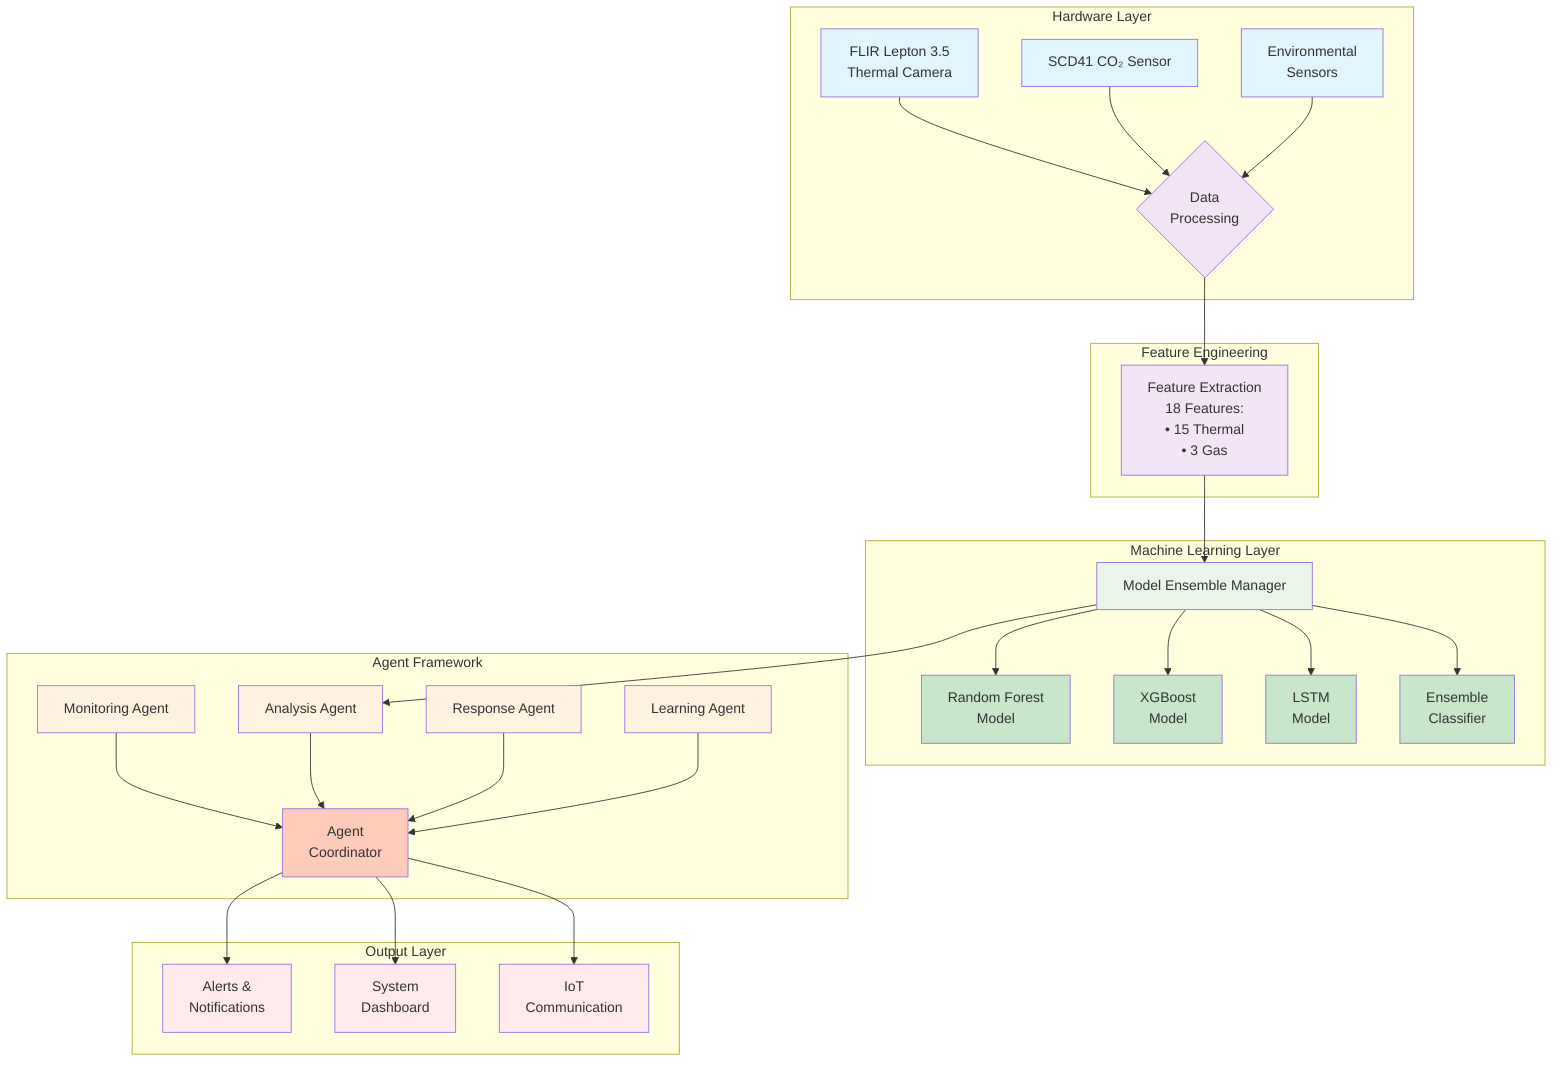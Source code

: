 graph TB
    subgraph "Hardware Layer"
        A[FLIR Lepton 3.5<br/>Thermal Camera] --> D{Data<br/>Processing}
        B[SCD41 CO₂ Sensor] --> D
        C[Environmental<br/>Sensors] --> D
    end

    subgraph "Feature Engineering"
        D --> E[Feature Extraction<br/>18 Features:<br/>• 15 Thermal<br/>• 3 Gas]
    end

    subgraph "Machine Learning Layer"
        E --> F[Model Ensemble Manager]
        F --> G[Random Forest<br/>Model]
        F --> H[XGBoost<br/>Model]
        F --> I[LSTM<br/>Model]
        F --> J[Ensemble<br/>Classifier]
    end

    subgraph "Agent Framework"
        K[Monitoring Agent] --> L[Agent<br/>Coordinator]
        F --> M[Analysis Agent]
        M --> L
        N[Response Agent] --> L
        O[Learning Agent] --> L
    end

    subgraph "Output Layer"
        L --> P[Alerts &<br/>Notifications]
        L --> Q[System<br/>Dashboard]
        L --> R[IoT<br/>Communication]
    end

    style A fill:#e1f5fe
    style B fill:#e1f5fe
    style C fill:#e1f5fe
    style D fill:#f3e5f5
    style E fill:#f3e5f5
    style F fill:#e8f5e8
    style G fill:#c8e6c9
    style H fill:#c8e6c9
    style I fill:#c8e6c9
    style J fill:#c8e6c9
    style K fill:#fff3e0
    style M fill:#fff3e0
    style N fill:#fff3e0
    style O fill:#fff3e0
    style L fill:#ffccbc
    style P fill:#ffebee
    style Q fill:#ffebee
    style R fill:#ffebee